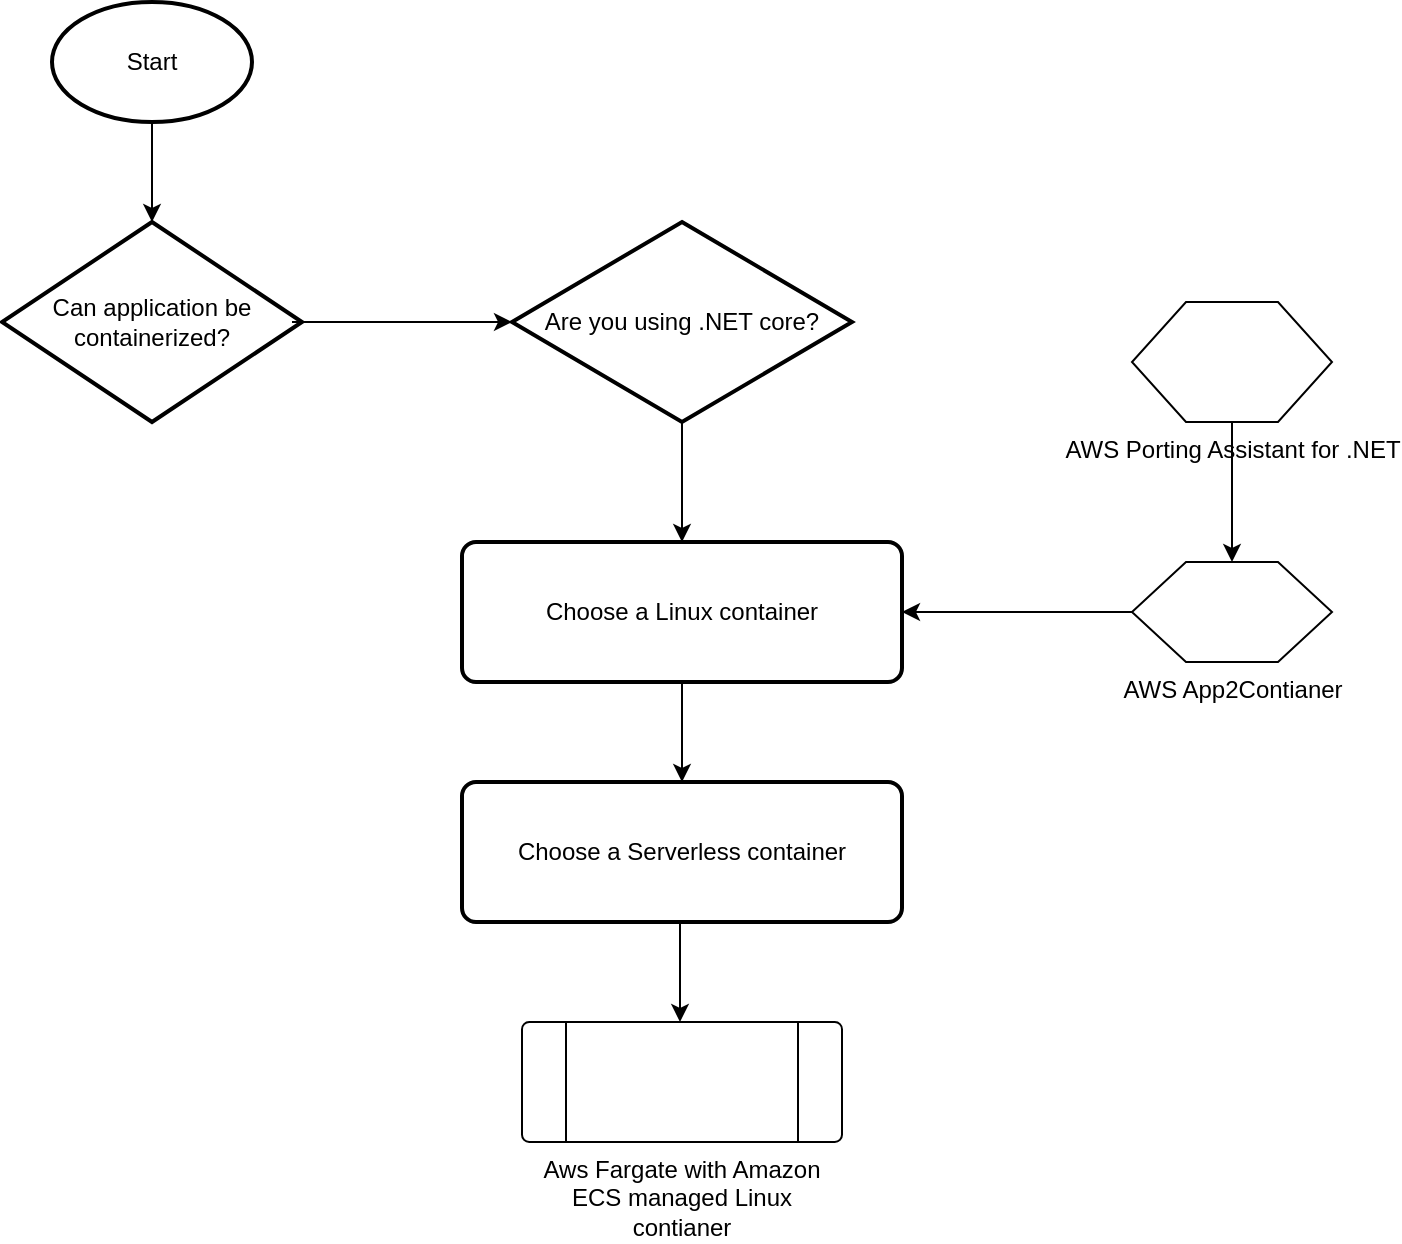<mxfile version="20.7.3" type="github">
  <diagram id="FuWFxU6SBl5Ru1hO-DyZ" name="Page-1">
    <mxGraphModel dx="2074" dy="782" grid="1" gridSize="10" guides="1" tooltips="1" connect="1" arrows="1" fold="1" page="1" pageScale="1" pageWidth="850" pageHeight="1100" math="0" shadow="0">
      <root>
        <mxCell id="0" />
        <mxCell id="1" parent="0" />
        <mxCell id="cCBgi6iivqTjPaC3Otxk-1" value="&lt;div&gt;Start&lt;/div&gt;" style="strokeWidth=2;html=1;shape=mxgraph.flowchart.start_1;whiteSpace=wrap;" vertex="1" parent="1">
          <mxGeometry x="80" y="50" width="100" height="60" as="geometry" />
        </mxCell>
        <mxCell id="cCBgi6iivqTjPaC3Otxk-2" value="Can application be containerized?" style="strokeWidth=2;html=1;shape=mxgraph.flowchart.decision;whiteSpace=wrap;" vertex="1" parent="1">
          <mxGeometry x="55" y="160" width="150" height="100" as="geometry" />
        </mxCell>
        <mxCell id="cCBgi6iivqTjPaC3Otxk-3" value="" style="endArrow=classic;html=1;rounded=0;" edge="1" parent="1">
          <mxGeometry width="50" height="50" relative="1" as="geometry">
            <mxPoint x="130" y="110" as="sourcePoint" />
            <mxPoint x="130" y="160" as="targetPoint" />
          </mxGeometry>
        </mxCell>
        <mxCell id="cCBgi6iivqTjPaC3Otxk-4" value="Are you using .NET core?" style="strokeWidth=2;html=1;shape=mxgraph.flowchart.decision;whiteSpace=wrap;" vertex="1" parent="1">
          <mxGeometry x="310" y="160" width="170" height="100" as="geometry" />
        </mxCell>
        <mxCell id="cCBgi6iivqTjPaC3Otxk-5" value="" style="endArrow=classic;html=1;rounded=0;" edge="1" parent="1">
          <mxGeometry width="50" height="50" relative="1" as="geometry">
            <mxPoint x="200" y="210" as="sourcePoint" />
            <mxPoint x="310" y="210" as="targetPoint" />
          </mxGeometry>
        </mxCell>
        <mxCell id="cCBgi6iivqTjPaC3Otxk-8" value="Choose a Linux container" style="rounded=1;whiteSpace=wrap;html=1;absoluteArcSize=1;arcSize=14;strokeWidth=2;" vertex="1" parent="1">
          <mxGeometry x="285" y="320" width="220" height="70" as="geometry" />
        </mxCell>
        <mxCell id="cCBgi6iivqTjPaC3Otxk-9" value="" style="endArrow=classic;html=1;rounded=0;exitX=0.5;exitY=1;exitDx=0;exitDy=0;exitPerimeter=0;entryX=0.5;entryY=0;entryDx=0;entryDy=0;" edge="1" parent="1" source="cCBgi6iivqTjPaC3Otxk-4" target="cCBgi6iivqTjPaC3Otxk-8">
          <mxGeometry width="50" height="50" relative="1" as="geometry">
            <mxPoint x="500" y="330" as="sourcePoint" />
            <mxPoint x="550" y="280" as="targetPoint" />
          </mxGeometry>
        </mxCell>
        <mxCell id="cCBgi6iivqTjPaC3Otxk-10" value="Choose a Serverless container" style="rounded=1;whiteSpace=wrap;html=1;absoluteArcSize=1;arcSize=14;strokeWidth=2;" vertex="1" parent="1">
          <mxGeometry x="285" y="440" width="220" height="70" as="geometry" />
        </mxCell>
        <mxCell id="cCBgi6iivqTjPaC3Otxk-13" value="Aws Fargate with Amazon ECS managed Linux contianer" style="verticalLabelPosition=bottom;verticalAlign=top;html=1;shape=process;whiteSpace=wrap;rounded=1;size=0.14;arcSize=6;" vertex="1" parent="1">
          <mxGeometry x="315" y="560" width="160" height="60" as="geometry" />
        </mxCell>
        <mxCell id="cCBgi6iivqTjPaC3Otxk-16" value="" style="endArrow=classic;html=1;rounded=0;" edge="1" parent="1">
          <mxGeometry width="50" height="50" relative="1" as="geometry">
            <mxPoint x="395" y="390" as="sourcePoint" />
            <mxPoint x="395" y="440" as="targetPoint" />
          </mxGeometry>
        </mxCell>
        <mxCell id="cCBgi6iivqTjPaC3Otxk-18" value="" style="endArrow=classic;html=1;rounded=0;" edge="1" parent="1">
          <mxGeometry width="50" height="50" relative="1" as="geometry">
            <mxPoint x="394" y="510" as="sourcePoint" />
            <mxPoint x="394" y="560" as="targetPoint" />
          </mxGeometry>
        </mxCell>
        <mxCell id="cCBgi6iivqTjPaC3Otxk-19" value="AWS Porting Assistant for .NET" style="verticalLabelPosition=bottom;verticalAlign=top;html=1;shape=hexagon;perimeter=hexagonPerimeter2;arcSize=6;size=0.27;" vertex="1" parent="1">
          <mxGeometry x="620" y="200" width="100" height="60" as="geometry" />
        </mxCell>
        <mxCell id="cCBgi6iivqTjPaC3Otxk-20" value="" style="endArrow=classic;html=1;rounded=0;entryX=1;entryY=0.5;entryDx=0;entryDy=0;exitX=0;exitY=0.5;exitDx=0;exitDy=0;" edge="1" parent="1" source="cCBgi6iivqTjPaC3Otxk-21" target="cCBgi6iivqTjPaC3Otxk-8">
          <mxGeometry width="50" height="50" relative="1" as="geometry">
            <mxPoint x="530" y="420" as="sourcePoint" />
            <mxPoint x="580" y="370" as="targetPoint" />
          </mxGeometry>
        </mxCell>
        <mxCell id="cCBgi6iivqTjPaC3Otxk-21" value="AWS App2Contianer" style="verticalLabelPosition=bottom;verticalAlign=top;html=1;shape=hexagon;perimeter=hexagonPerimeter2;arcSize=6;size=0.27;" vertex="1" parent="1">
          <mxGeometry x="620" y="330" width="100" height="50" as="geometry" />
        </mxCell>
        <mxCell id="cCBgi6iivqTjPaC3Otxk-22" value="" style="endArrow=classic;html=1;rounded=0;" edge="1" parent="1" source="cCBgi6iivqTjPaC3Otxk-19" target="cCBgi6iivqTjPaC3Otxk-21">
          <mxGeometry width="50" height="50" relative="1" as="geometry">
            <mxPoint x="730" y="330" as="sourcePoint" />
            <mxPoint x="780" y="280" as="targetPoint" />
          </mxGeometry>
        </mxCell>
      </root>
    </mxGraphModel>
  </diagram>
</mxfile>
